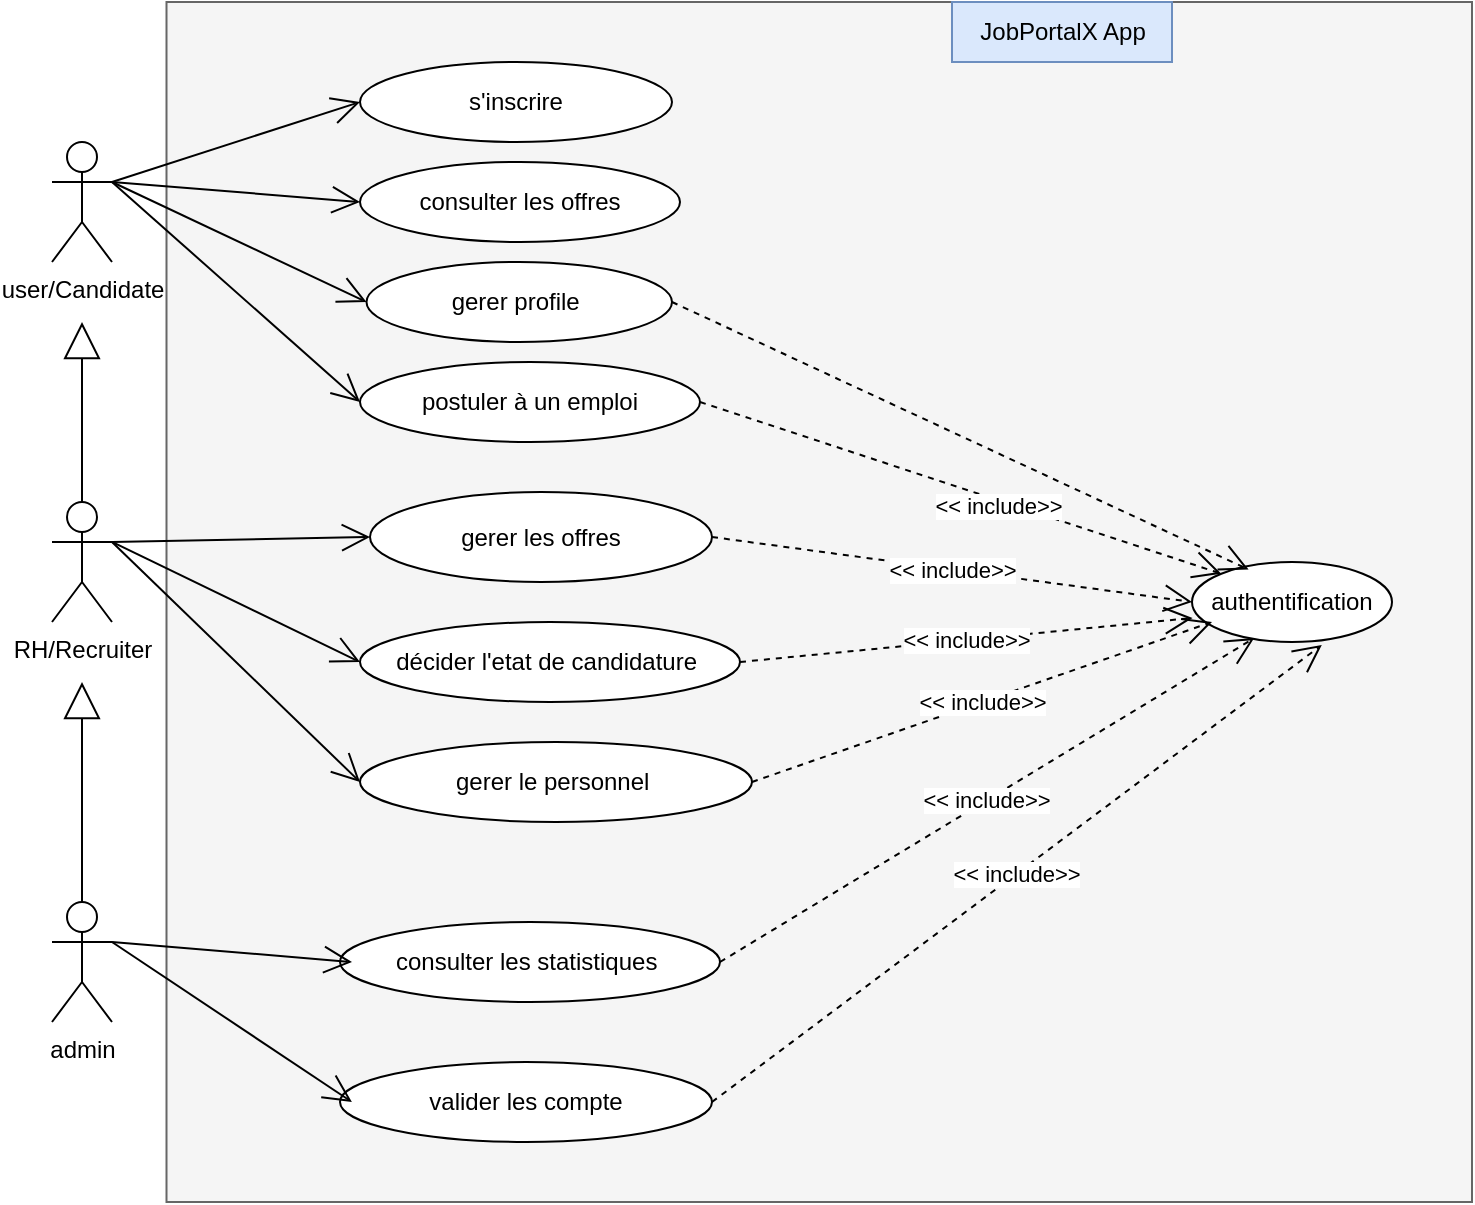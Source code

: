 <mxfile version="24.7.17" pages="2">
  <diagram name="use case global app JobPortalX" id="iNIUY8b1itgkKJhrxlP6">
    <mxGraphModel dx="1036" dy="678" grid="1" gridSize="10" guides="1" tooltips="1" connect="1" arrows="1" fold="1" page="1" pageScale="1" pageWidth="827" pageHeight="1169" math="0" shadow="0">
      <root>
        <mxCell id="0" />
        <mxCell id="1" parent="0" />
        <mxCell id="9cV9WOGKG3hOa9NewDHu-52" value="" style="whiteSpace=wrap;html=1;align=center;fillColor=#f5f5f5;fontColor=#333333;strokeColor=#666666;" parent="1" vertex="1">
          <mxGeometry x="116.25" y="50" width="652.75" height="600" as="geometry" />
        </mxCell>
        <mxCell id="9cV9WOGKG3hOa9NewDHu-1" value="gerer les offres" style="ellipse;whiteSpace=wrap;html=1;" parent="1" vertex="1">
          <mxGeometry x="218" y="295" width="171" height="45" as="geometry" />
        </mxCell>
        <mxCell id="9cV9WOGKG3hOa9NewDHu-6" value="RH/Recruiter" style="shape=umlActor;verticalLabelPosition=bottom;verticalAlign=top;html=1;outlineConnect=0;" parent="1" vertex="1">
          <mxGeometry x="59" y="300" width="30" height="60" as="geometry" />
        </mxCell>
        <mxCell id="9cV9WOGKG3hOa9NewDHu-7" value="user/Candidate" style="shape=umlActor;verticalLabelPosition=bottom;verticalAlign=top;html=1;outlineConnect=0;" parent="1" vertex="1">
          <mxGeometry x="59" y="120" width="30" height="60" as="geometry" />
        </mxCell>
        <mxCell id="9cV9WOGKG3hOa9NewDHu-8" value="admin" style="shape=umlActor;verticalLabelPosition=bottom;verticalAlign=top;html=1;outlineConnect=0;" parent="1" vertex="1">
          <mxGeometry x="59" y="500" width="30" height="60" as="geometry" />
        </mxCell>
        <mxCell id="9cV9WOGKG3hOa9NewDHu-12" value="décider l&#39;etat de candidature&amp;nbsp;" style="ellipse;whiteSpace=wrap;html=1;align=center;" parent="1" vertex="1">
          <mxGeometry x="213" y="360" width="190" height="40" as="geometry" />
        </mxCell>
        <mxCell id="9cV9WOGKG3hOa9NewDHu-13" value="gerer profile&amp;nbsp;" style="ellipse;whiteSpace=wrap;html=1;align=center;" parent="1" vertex="1">
          <mxGeometry x="216.25" y="180" width="152.75" height="40" as="geometry" />
        </mxCell>
        <mxCell id="9cV9WOGKG3hOa9NewDHu-17" value="" style="endArrow=open;endFill=1;endSize=12;html=1;rounded=0;entryX=0;entryY=0.5;entryDx=0;entryDy=0;" parent="1" target="9cV9WOGKG3hOa9NewDHu-13" edge="1">
          <mxGeometry width="160" relative="1" as="geometry">
            <mxPoint x="89" y="140" as="sourcePoint" />
            <mxPoint x="449" y="240" as="targetPoint" />
          </mxGeometry>
        </mxCell>
        <mxCell id="9cV9WOGKG3hOa9NewDHu-19" value="" style="endArrow=open;endFill=1;endSize=12;html=1;rounded=0;entryX=0;entryY=0.5;entryDx=0;entryDy=0;exitX=1;exitY=0.333;exitDx=0;exitDy=0;exitPerimeter=0;" parent="1" source="9cV9WOGKG3hOa9NewDHu-6" target="9cV9WOGKG3hOa9NewDHu-1" edge="1">
          <mxGeometry width="160" relative="1" as="geometry">
            <mxPoint x="99" y="320" as="sourcePoint" />
            <mxPoint x="449" y="240" as="targetPoint" />
          </mxGeometry>
        </mxCell>
        <mxCell id="9cV9WOGKG3hOa9NewDHu-20" value="" style="endArrow=open;endFill=1;endSize=12;html=1;rounded=0;exitX=1;exitY=0.333;exitDx=0;exitDy=0;exitPerimeter=0;entryX=0;entryY=0.5;entryDx=0;entryDy=0;" parent="1" source="9cV9WOGKG3hOa9NewDHu-6" target="9cV9WOGKG3hOa9NewDHu-12" edge="1">
          <mxGeometry width="160" relative="1" as="geometry">
            <mxPoint x="289" y="240" as="sourcePoint" />
            <mxPoint x="449" y="240" as="targetPoint" />
          </mxGeometry>
        </mxCell>
        <mxCell id="9cV9WOGKG3hOa9NewDHu-24" value="consulter les offres" style="ellipse;whiteSpace=wrap;html=1;align=center;" parent="1" vertex="1">
          <mxGeometry x="213" y="130" width="160" height="40" as="geometry" />
        </mxCell>
        <mxCell id="9cV9WOGKG3hOa9NewDHu-25" value="postuler à un emploi" style="ellipse;whiteSpace=wrap;html=1;align=center;" parent="1" vertex="1">
          <mxGeometry x="213" y="230" width="170" height="40" as="geometry" />
        </mxCell>
        <mxCell id="9cV9WOGKG3hOa9NewDHu-26" value="" style="endArrow=open;endFill=1;endSize=12;html=1;rounded=0;entryX=0;entryY=0.5;entryDx=0;entryDy=0;exitX=1;exitY=0.333;exitDx=0;exitDy=0;exitPerimeter=0;" parent="1" source="9cV9WOGKG3hOa9NewDHu-7" target="9cV9WOGKG3hOa9NewDHu-24" edge="1">
          <mxGeometry width="160" relative="1" as="geometry">
            <mxPoint x="89" y="150" as="sourcePoint" />
            <mxPoint x="449" y="340" as="targetPoint" />
          </mxGeometry>
        </mxCell>
        <mxCell id="9cV9WOGKG3hOa9NewDHu-27" value="" style="endArrow=open;endFill=1;endSize=12;html=1;rounded=0;entryX=0;entryY=0.5;entryDx=0;entryDy=0;exitX=1;exitY=0.333;exitDx=0;exitDy=0;exitPerimeter=0;" parent="1" source="9cV9WOGKG3hOa9NewDHu-7" target="9cV9WOGKG3hOa9NewDHu-25" edge="1">
          <mxGeometry width="160" relative="1" as="geometry">
            <mxPoint x="89" y="150" as="sourcePoint" />
            <mxPoint x="449" y="340" as="targetPoint" />
          </mxGeometry>
        </mxCell>
        <mxCell id="9cV9WOGKG3hOa9NewDHu-28" value="gerer le personnel&amp;nbsp;" style="ellipse;whiteSpace=wrap;html=1;" parent="1" vertex="1">
          <mxGeometry x="213" y="420" width="196" height="40" as="geometry" />
        </mxCell>
        <mxCell id="9cV9WOGKG3hOa9NewDHu-29" value="" style="endArrow=open;endFill=1;endSize=12;html=1;rounded=0;exitX=1;exitY=0.333;exitDx=0;exitDy=0;exitPerimeter=0;entryX=0;entryY=0.5;entryDx=0;entryDy=0;" parent="1" source="9cV9WOGKG3hOa9NewDHu-6" target="9cV9WOGKG3hOa9NewDHu-28" edge="1">
          <mxGeometry width="160" relative="1" as="geometry">
            <mxPoint x="289" y="440" as="sourcePoint" />
            <mxPoint x="449" y="440" as="targetPoint" />
          </mxGeometry>
        </mxCell>
        <mxCell id="9cV9WOGKG3hOa9NewDHu-30" value="consulter les statistiques&amp;nbsp;" style="ellipse;whiteSpace=wrap;html=1;align=center;" parent="1" vertex="1">
          <mxGeometry x="203" y="510" width="190" height="40" as="geometry" />
        </mxCell>
        <mxCell id="9cV9WOGKG3hOa9NewDHu-31" value="s&#39;inscrire" style="ellipse;whiteSpace=wrap;html=1;align=center;" parent="1" vertex="1">
          <mxGeometry x="213" y="80" width="156" height="40" as="geometry" />
        </mxCell>
        <mxCell id="9cV9WOGKG3hOa9NewDHu-32" value="valider les compte" style="ellipse;whiteSpace=wrap;html=1;align=center;" parent="1" vertex="1">
          <mxGeometry x="203" y="580" width="186" height="40" as="geometry" />
        </mxCell>
        <mxCell id="9cV9WOGKG3hOa9NewDHu-33" value="" style="endArrow=open;endFill=1;endSize=12;html=1;rounded=0;entryX=0;entryY=0.5;entryDx=0;entryDy=0;exitX=1;exitY=0.333;exitDx=0;exitDy=0;exitPerimeter=0;" parent="1" source="9cV9WOGKG3hOa9NewDHu-7" target="9cV9WOGKG3hOa9NewDHu-31" edge="1">
          <mxGeometry width="160" relative="1" as="geometry">
            <mxPoint x="89" y="150" as="sourcePoint" />
            <mxPoint x="449" y="540" as="targetPoint" />
          </mxGeometry>
        </mxCell>
        <mxCell id="9cV9WOGKG3hOa9NewDHu-34" value="" style="endArrow=open;endFill=1;endSize=12;html=1;rounded=0;exitX=1;exitY=0.333;exitDx=0;exitDy=0;exitPerimeter=0;" parent="1" source="9cV9WOGKG3hOa9NewDHu-8" edge="1">
          <mxGeometry width="160" relative="1" as="geometry">
            <mxPoint x="289" y="540" as="sourcePoint" />
            <mxPoint x="209" y="530" as="targetPoint" />
          </mxGeometry>
        </mxCell>
        <mxCell id="9cV9WOGKG3hOa9NewDHu-35" value="" style="endArrow=open;endFill=1;endSize=12;html=1;rounded=0;entryX=0.032;entryY=0.5;entryDx=0;entryDy=0;entryPerimeter=0;exitX=1;exitY=0.333;exitDx=0;exitDy=0;exitPerimeter=0;" parent="1" source="9cV9WOGKG3hOa9NewDHu-8" target="9cV9WOGKG3hOa9NewDHu-32" edge="1">
          <mxGeometry width="160" relative="1" as="geometry">
            <mxPoint x="89" y="530" as="sourcePoint" />
            <mxPoint x="199" y="590" as="targetPoint" />
          </mxGeometry>
        </mxCell>
        <mxCell id="9cV9WOGKG3hOa9NewDHu-36" value="authentification" style="ellipse;whiteSpace=wrap;html=1;" parent="1" vertex="1">
          <mxGeometry x="629" y="330" width="100" height="40" as="geometry" />
        </mxCell>
        <mxCell id="9cV9WOGKG3hOa9NewDHu-37" value="&amp;lt;&amp;lt; include&amp;gt;&amp;gt;" style="endArrow=open;endSize=12;dashed=1;html=1;rounded=0;exitX=1;exitY=0.5;exitDx=0;exitDy=0;entryX=0;entryY=0;entryDx=0;entryDy=0;" parent="1" source="9cV9WOGKG3hOa9NewDHu-25" target="9cV9WOGKG3hOa9NewDHu-36" edge="1">
          <mxGeometry x="0.15" y="-3" width="160" relative="1" as="geometry">
            <mxPoint x="439" y="365" as="sourcePoint" />
            <mxPoint x="499" y="280" as="targetPoint" />
            <mxPoint as="offset" />
          </mxGeometry>
        </mxCell>
        <mxCell id="9cV9WOGKG3hOa9NewDHu-39" value="" style="endArrow=open;endSize=12;dashed=1;html=1;rounded=0;exitX=1;exitY=0.5;exitDx=0;exitDy=0;entryX=0.283;entryY=0.094;entryDx=0;entryDy=0;entryPerimeter=0;" parent="1" source="9cV9WOGKG3hOa9NewDHu-13" target="9cV9WOGKG3hOa9NewDHu-36" edge="1">
          <mxGeometry width="160" relative="1" as="geometry">
            <mxPoint x="289" y="440" as="sourcePoint" />
            <mxPoint x="449" y="440" as="targetPoint" />
          </mxGeometry>
        </mxCell>
        <mxCell id="9cV9WOGKG3hOa9NewDHu-41" value="&amp;lt;&amp;lt; include&amp;gt;&amp;gt;" style="endArrow=open;endSize=12;dashed=1;html=1;rounded=0;exitX=1;exitY=0.5;exitDx=0;exitDy=0;entryX=0;entryY=0.5;entryDx=0;entryDy=0;" parent="1" source="9cV9WOGKG3hOa9NewDHu-1" target="9cV9WOGKG3hOa9NewDHu-36" edge="1">
          <mxGeometry width="160" relative="1" as="geometry">
            <mxPoint x="393" y="260" as="sourcePoint" />
            <mxPoint x="509" y="290" as="targetPoint" />
          </mxGeometry>
        </mxCell>
        <mxCell id="9cV9WOGKG3hOa9NewDHu-42" value="&amp;lt;&amp;lt; include&amp;gt;&amp;gt;" style="endArrow=open;endSize=12;dashed=1;html=1;rounded=0;exitX=1;exitY=0.5;exitDx=0;exitDy=0;entryX=0.003;entryY=0.7;entryDx=0;entryDy=0;entryPerimeter=0;" parent="1" source="9cV9WOGKG3hOa9NewDHu-12" target="9cV9WOGKG3hOa9NewDHu-36" edge="1">
          <mxGeometry width="160" relative="1" as="geometry">
            <mxPoint x="403" y="270" as="sourcePoint" />
            <mxPoint x="519" y="300" as="targetPoint" />
          </mxGeometry>
        </mxCell>
        <mxCell id="9cV9WOGKG3hOa9NewDHu-43" value="&amp;lt;&amp;lt; include&amp;gt;&amp;gt;" style="endArrow=open;endSize=12;dashed=1;html=1;rounded=0;exitX=1;exitY=0.5;exitDx=0;exitDy=0;" parent="1" source="9cV9WOGKG3hOa9NewDHu-28" edge="1">
          <mxGeometry width="160" relative="1" as="geometry">
            <mxPoint x="413" y="280" as="sourcePoint" />
            <mxPoint x="639" y="360" as="targetPoint" />
          </mxGeometry>
        </mxCell>
        <mxCell id="9cV9WOGKG3hOa9NewDHu-44" value="&amp;lt;&amp;lt; include&amp;gt;&amp;gt;" style="endArrow=open;endSize=12;dashed=1;html=1;rounded=0;exitX=1;exitY=0.5;exitDx=0;exitDy=0;entryX=0.311;entryY=0.951;entryDx=0;entryDy=0;entryPerimeter=0;" parent="1" source="9cV9WOGKG3hOa9NewDHu-30" target="9cV9WOGKG3hOa9NewDHu-36" edge="1">
          <mxGeometry width="160" relative="1" as="geometry">
            <mxPoint x="423" y="290" as="sourcePoint" />
            <mxPoint x="559" y="330" as="targetPoint" />
          </mxGeometry>
        </mxCell>
        <mxCell id="9cV9WOGKG3hOa9NewDHu-45" value="&amp;lt;&amp;lt; include&amp;gt;&amp;gt;" style="endArrow=open;endSize=12;dashed=1;html=1;rounded=0;exitX=1;exitY=0.5;exitDx=0;exitDy=0;entryX=0.649;entryY=1.037;entryDx=0;entryDy=0;entryPerimeter=0;" parent="1" source="9cV9WOGKG3hOa9NewDHu-32" target="9cV9WOGKG3hOa9NewDHu-36" edge="1">
          <mxGeometry width="160" relative="1" as="geometry">
            <mxPoint x="433" y="300" as="sourcePoint" />
            <mxPoint x="549" y="330" as="targetPoint" />
          </mxGeometry>
        </mxCell>
        <mxCell id="9cV9WOGKG3hOa9NewDHu-46" value="" style="endArrow=block;endSize=16;endFill=0;html=1;rounded=0;exitX=0.5;exitY=0;exitDx=0;exitDy=0;exitPerimeter=0;" parent="1" source="9cV9WOGKG3hOa9NewDHu-6" edge="1">
          <mxGeometry width="160" relative="1" as="geometry">
            <mxPoint x="-6" y="249.5" as="sourcePoint" />
            <mxPoint x="74" y="210" as="targetPoint" />
          </mxGeometry>
        </mxCell>
        <mxCell id="9cV9WOGKG3hOa9NewDHu-48" value="" style="endArrow=block;endSize=16;endFill=0;html=1;rounded=0;exitX=0.5;exitY=0;exitDx=0;exitDy=0;exitPerimeter=0;" parent="1" source="9cV9WOGKG3hOa9NewDHu-8" edge="1">
          <mxGeometry width="160" relative="1" as="geometry">
            <mxPoint x="73.5" y="500" as="sourcePoint" />
            <mxPoint x="74" y="390" as="targetPoint" />
          </mxGeometry>
        </mxCell>
        <mxCell id="9cV9WOGKG3hOa9NewDHu-53" value="JobPortalX App" style="text;html=1;align=center;verticalAlign=middle;resizable=0;points=[];autosize=1;strokeColor=#6c8ebf;fillColor=#dae8fc;" parent="1" vertex="1">
          <mxGeometry x="509" y="50" width="110" height="30" as="geometry" />
        </mxCell>
      </root>
    </mxGraphModel>
  </diagram>
  <diagram id="UMu-5LZ2VuvK_qh5HoGn" name="diagramme de classe">
    <mxGraphModel dx="1036" dy="678" grid="1" gridSize="10" guides="1" tooltips="1" connect="1" arrows="1" fold="1" page="1" pageScale="1" pageWidth="827" pageHeight="1169" math="0" shadow="0">
      <root>
        <mxCell id="0" />
        <mxCell id="1" parent="0" />
        <mxCell id="VMFRGQ2uggBaWj2ETDVq-1" value="User" style="swimlane;fontStyle=1;align=center;verticalAlign=top;childLayout=stackLayout;horizontal=1;startSize=26;horizontalStack=0;resizeParent=1;resizeParentMax=0;resizeLast=0;collapsible=1;marginBottom=0;whiteSpace=wrap;html=1;fillColor=#f8cecc;strokeColor=#b85450;" parent="1" vertex="1">
          <mxGeometry x="450" y="200" width="200" height="398" as="geometry" />
        </mxCell>
        <mxCell id="VMFRGQ2uggBaWj2ETDVq-2" value="- id : int" style="text;strokeColor=none;fillColor=none;align=left;verticalAlign=top;spacingLeft=4;spacingRight=4;overflow=hidden;rotatable=0;points=[[0,0.5],[1,0.5]];portConstraint=eastwest;whiteSpace=wrap;html=1;" parent="VMFRGQ2uggBaWj2ETDVq-1" vertex="1">
          <mxGeometry y="26" width="200" height="26" as="geometry" />
        </mxCell>
        <mxCell id="VMFRGQ2uggBaWj2ETDVq-5" value="- first_name : string" style="text;strokeColor=none;fillColor=none;align=left;verticalAlign=top;spacingLeft=4;spacingRight=4;overflow=hidden;rotatable=0;points=[[0,0.5],[1,0.5]];portConstraint=eastwest;whiteSpace=wrap;html=1;" parent="VMFRGQ2uggBaWj2ETDVq-1" vertex="1">
          <mxGeometry y="52" width="200" height="26" as="geometry" />
        </mxCell>
        <mxCell id="VMFRGQ2uggBaWj2ETDVq-7" value="- last_name : string" style="text;strokeColor=none;fillColor=none;align=left;verticalAlign=top;spacingLeft=4;spacingRight=4;overflow=hidden;rotatable=0;points=[[0,0.5],[1,0.5]];portConstraint=eastwest;whiteSpace=wrap;html=1;" parent="VMFRGQ2uggBaWj2ETDVq-1" vertex="1">
          <mxGeometry y="78" width="200" height="26" as="geometry" />
        </mxCell>
        <mxCell id="VMFRGQ2uggBaWj2ETDVq-6" value="- image : string" style="text;strokeColor=none;fillColor=none;align=left;verticalAlign=top;spacingLeft=4;spacingRight=4;overflow=hidden;rotatable=0;points=[[0,0.5],[1,0.5]];portConstraint=eastwest;whiteSpace=wrap;html=1;" parent="VMFRGQ2uggBaWj2ETDVq-1" vertex="1">
          <mxGeometry y="104" width="200" height="26" as="geometry" />
        </mxCell>
        <mxCell id="pH29gNvESW1b4C2UTaQz-4" value="-&amp;nbsp;Civility : enum { mr, mrs, ms}" style="text;strokeColor=none;fillColor=none;align=left;verticalAlign=top;spacingLeft=4;spacingRight=4;overflow=hidden;rotatable=0;points=[[0,0.5],[1,0.5]];portConstraint=eastwest;whiteSpace=wrap;html=1;" parent="VMFRGQ2uggBaWj2ETDVq-1" vertex="1">
          <mxGeometry y="130" width="200" height="26" as="geometry" />
        </mxCell>
        <mxCell id="_jsi2qAfOdc5hkqpZCn1-1" value="- cv : string" style="text;strokeColor=none;fillColor=none;align=left;verticalAlign=top;spacingLeft=4;spacingRight=4;overflow=hidden;rotatable=0;points=[[0,0.5],[1,0.5]];portConstraint=eastwest;whiteSpace=wrap;html=1;" parent="VMFRGQ2uggBaWj2ETDVq-1" vertex="1">
          <mxGeometry y="156" width="200" height="26" as="geometry" />
        </mxCell>
        <mxCell id="pH29gNvESW1b4C2UTaQz-5" value="- birthday : date" style="text;strokeColor=none;fillColor=none;align=left;verticalAlign=top;spacingLeft=4;spacingRight=4;overflow=hidden;rotatable=0;points=[[0,0.5],[1,0.5]];portConstraint=eastwest;whiteSpace=wrap;html=1;" parent="VMFRGQ2uggBaWj2ETDVq-1" vertex="1">
          <mxGeometry y="182" width="200" height="26" as="geometry" />
        </mxCell>
        <mxCell id="pH29gNvESW1b4C2UTaQz-6" value="- address : string" style="text;strokeColor=none;fillColor=none;align=left;verticalAlign=top;spacingLeft=4;spacingRight=4;overflow=hidden;rotatable=0;points=[[0,0.5],[1,0.5]];portConstraint=eastwest;whiteSpace=wrap;html=1;" parent="VMFRGQ2uggBaWj2ETDVq-1" vertex="1">
          <mxGeometry y="208" width="200" height="26" as="geometry" />
        </mxCell>
        <mxCell id="VMFRGQ2uggBaWj2ETDVq-8" value="- role : enum {user,admin,rh}" style="text;strokeColor=none;fillColor=none;align=left;verticalAlign=top;spacingLeft=4;spacingRight=4;overflow=hidden;rotatable=0;points=[[0,0.5],[1,0.5]];portConstraint=eastwest;whiteSpace=wrap;html=1;" parent="VMFRGQ2uggBaWj2ETDVq-1" vertex="1">
          <mxGeometry y="234" width="200" height="26" as="geometry" />
        </mxCell>
        <mxCell id="pH29gNvESW1b4C2UTaQz-1" value="- email : string" style="text;strokeColor=none;fillColor=none;align=left;verticalAlign=top;spacingLeft=4;spacingRight=4;overflow=hidden;rotatable=0;points=[[0,0.5],[1,0.5]];portConstraint=eastwest;whiteSpace=wrap;html=1;" parent="VMFRGQ2uggBaWj2ETDVq-1" vertex="1">
          <mxGeometry y="260" width="200" height="26" as="geometry" />
        </mxCell>
        <mxCell id="pH29gNvESW1b4C2UTaQz-2" value="- password : string" style="text;strokeColor=none;fillColor=none;align=left;verticalAlign=top;spacingLeft=4;spacingRight=4;overflow=hidden;rotatable=0;points=[[0,0.5],[1,0.5]];portConstraint=eastwest;whiteSpace=wrap;html=1;" parent="VMFRGQ2uggBaWj2ETDVq-1" vertex="1">
          <mxGeometry y="286" width="200" height="26" as="geometry" />
        </mxCell>
        <mxCell id="pH29gNvESW1b4C2UTaQz-3" value="-&amp;nbsp;createdAt : Date" style="text;strokeColor=none;fillColor=none;align=left;verticalAlign=top;spacingLeft=4;spacingRight=4;overflow=hidden;rotatable=0;points=[[0,0.5],[1,0.5]];portConstraint=eastwest;whiteSpace=wrap;html=1;" parent="VMFRGQ2uggBaWj2ETDVq-1" vertex="1">
          <mxGeometry y="312" width="200" height="26" as="geometry" />
        </mxCell>
        <mxCell id="VMFRGQ2uggBaWj2ETDVq-3" value="" style="line;strokeWidth=1;fillColor=none;align=left;verticalAlign=middle;spacingTop=-1;spacingLeft=3;spacingRight=3;rotatable=0;labelPosition=right;points=[];portConstraint=eastwest;strokeColor=inherit;" parent="VMFRGQ2uggBaWj2ETDVq-1" vertex="1">
          <mxGeometry y="338" width="200" height="8" as="geometry" />
        </mxCell>
        <mxCell id="VMFRGQ2uggBaWj2ETDVq-4" value="+ register()" style="text;strokeColor=none;fillColor=none;align=left;verticalAlign=top;spacingLeft=4;spacingRight=4;overflow=hidden;rotatable=0;points=[[0,0.5],[1,0.5]];portConstraint=eastwest;whiteSpace=wrap;html=1;" parent="VMFRGQ2uggBaWj2ETDVq-1" vertex="1">
          <mxGeometry y="346" width="200" height="26" as="geometry" />
        </mxCell>
        <mxCell id="pH29gNvESW1b4C2UTaQz-20" value="+ login()&amp;nbsp;" style="text;strokeColor=none;fillColor=none;align=left;verticalAlign=top;spacingLeft=4;spacingRight=4;overflow=hidden;rotatable=0;points=[[0,0.5],[1,0.5]];portConstraint=eastwest;whiteSpace=wrap;html=1;" parent="VMFRGQ2uggBaWj2ETDVq-1" vertex="1">
          <mxGeometry y="372" width="200" height="26" as="geometry" />
        </mxCell>
        <mxCell id="pH29gNvESW1b4C2UTaQz-7" value="Employee" style="swimlane;fontStyle=1;align=center;verticalAlign=top;childLayout=stackLayout;horizontal=1;startSize=26;horizontalStack=0;resizeParent=1;resizeParentMax=0;resizeLast=0;collapsible=1;marginBottom=0;whiteSpace=wrap;html=1;swimlaneFillColor=none;fillColor=#f8cecc;strokeColor=#b85450;" parent="1" vertex="1">
          <mxGeometry x="50" y="200" width="160" height="164" as="geometry" />
        </mxCell>
        <mxCell id="pH29gNvESW1b4C2UTaQz-8" value="- id : int" style="text;strokeColor=none;fillColor=none;align=left;verticalAlign=top;spacingLeft=4;spacingRight=4;overflow=hidden;rotatable=0;points=[[0,0.5],[1,0.5]];portConstraint=eastwest;whiteSpace=wrap;html=1;" parent="pH29gNvESW1b4C2UTaQz-7" vertex="1">
          <mxGeometry y="26" width="160" height="26" as="geometry" />
        </mxCell>
        <mxCell id="pH29gNvESW1b4C2UTaQz-13" value="-&amp;nbsp;company : string" style="text;strokeColor=none;fillColor=none;align=left;verticalAlign=top;spacingLeft=4;spacingRight=4;overflow=hidden;rotatable=0;points=[[0,0.5],[1,0.5]];portConstraint=eastwest;whiteSpace=wrap;html=1;" parent="pH29gNvESW1b4C2UTaQz-7" vertex="1">
          <mxGeometry y="52" width="160" height="26" as="geometry" />
        </mxCell>
        <mxCell id="JCWhsadqgJBQCSYU9s95-1" value="- description : string" style="text;strokeColor=none;fillColor=none;align=left;verticalAlign=top;spacingLeft=4;spacingRight=4;overflow=hidden;rotatable=0;points=[[0,0.5],[1,0.5]];portConstraint=eastwest;whiteSpace=wrap;html=1;" parent="pH29gNvESW1b4C2UTaQz-7" vertex="1">
          <mxGeometry y="78" width="160" height="26" as="geometry" />
        </mxCell>
        <mxCell id="pH29gNvESW1b4C2UTaQz-9" value="" style="line;strokeWidth=1;fillColor=none;align=left;verticalAlign=middle;spacingTop=-1;spacingLeft=3;spacingRight=3;rotatable=0;labelPosition=right;points=[];portConstraint=eastwest;strokeColor=inherit;" parent="pH29gNvESW1b4C2UTaQz-7" vertex="1">
          <mxGeometry y="104" width="160" height="8" as="geometry" />
        </mxCell>
        <mxCell id="pH29gNvESW1b4C2UTaQz-10" value="+ addJobPost()&amp;nbsp;" style="text;strokeColor=none;fillColor=none;align=left;verticalAlign=top;spacingLeft=4;spacingRight=4;overflow=hidden;rotatable=0;points=[[0,0.5],[1,0.5]];portConstraint=eastwest;whiteSpace=wrap;html=1;" parent="pH29gNvESW1b4C2UTaQz-7" vertex="1">
          <mxGeometry y="112" width="160" height="26" as="geometry" />
        </mxCell>
        <mxCell id="pH29gNvESW1b4C2UTaQz-22" value="+ editJobPost()&amp;nbsp; &amp;nbsp;" style="text;strokeColor=none;fillColor=none;align=left;verticalAlign=top;spacingLeft=4;spacingRight=4;overflow=hidden;rotatable=0;points=[[0,0.5],[1,0.5]];portConstraint=eastwest;whiteSpace=wrap;html=1;" parent="pH29gNvESW1b4C2UTaQz-7" vertex="1">
          <mxGeometry y="138" width="160" height="26" as="geometry" />
        </mxCell>
        <mxCell id="pH29gNvESW1b4C2UTaQz-14" value="Extends" style="endArrow=block;endSize=16;endFill=0;html=1;rounded=0;exitX=1.022;exitY=-0.069;exitDx=0;exitDy=0;entryX=-0.014;entryY=0.177;entryDx=0;entryDy=0;exitPerimeter=0;entryPerimeter=0;" parent="1" source="pH29gNvESW1b4C2UTaQz-13" target="VMFRGQ2uggBaWj2ETDVq-5" edge="1">
          <mxGeometry width="160" relative="1" as="geometry">
            <mxPoint x="330" y="550" as="sourcePoint" />
            <mxPoint x="490" y="550" as="targetPoint" />
          </mxGeometry>
        </mxCell>
        <mxCell id="pH29gNvESW1b4C2UTaQz-15" value="JobPost" style="swimlane;fontStyle=1;align=center;verticalAlign=top;childLayout=stackLayout;horizontal=1;startSize=26;horizontalStack=0;resizeParent=1;resizeParentMax=0;resizeLast=0;collapsible=1;marginBottom=0;whiteSpace=wrap;html=1;fillColor=#fff2cc;strokeColor=#d6b656;" parent="1" vertex="1">
          <mxGeometry x="80" y="400" width="160" height="316" as="geometry" />
        </mxCell>
        <mxCell id="pH29gNvESW1b4C2UTaQz-16" value="- id : int" style="text;strokeColor=none;fillColor=none;align=left;verticalAlign=top;spacingLeft=4;spacingRight=4;overflow=hidden;rotatable=0;points=[[0,0.5],[1,0.5]];portConstraint=eastwest;whiteSpace=wrap;html=1;" parent="pH29gNvESW1b4C2UTaQz-15" vertex="1">
          <mxGeometry y="26" width="160" height="26" as="geometry" />
        </mxCell>
        <mxCell id="pH29gNvESW1b4C2UTaQz-24" value="- title: String&amp;nbsp;&amp;nbsp;" style="text;strokeColor=none;fillColor=none;align=left;verticalAlign=top;spacingLeft=4;spacingRight=4;overflow=hidden;rotatable=0;points=[[0,0.5],[1,0.5]];portConstraint=eastwest;whiteSpace=wrap;html=1;" parent="pH29gNvESW1b4C2UTaQz-15" vertex="1">
          <mxGeometry y="52" width="160" height="26" as="geometry" />
        </mxCell>
        <mxCell id="pH29gNvESW1b4C2UTaQz-23" value="- description: String&amp;nbsp;" style="text;strokeColor=none;fillColor=none;align=left;verticalAlign=top;spacingLeft=4;spacingRight=4;overflow=hidden;rotatable=0;points=[[0,0.5],[1,0.5]];portConstraint=eastwest;whiteSpace=wrap;html=1;" parent="pH29gNvESW1b4C2UTaQz-15" vertex="1">
          <mxGeometry y="78" width="160" height="26" as="geometry" />
        </mxCell>
        <mxCell id="pH29gNvESW1b4C2UTaQz-34" value="-&amp;nbsp;Mission :&amp;nbsp; string" style="text;strokeColor=none;fillColor=none;align=left;verticalAlign=top;spacingLeft=4;spacingRight=4;overflow=hidden;rotatable=0;points=[[0,0.5],[1,0.5]];portConstraint=eastwest;whiteSpace=wrap;html=1;" parent="pH29gNvESW1b4C2UTaQz-15" vertex="1">
          <mxGeometry y="104" width="160" height="26" as="geometry" />
        </mxCell>
        <mxCell id="pH29gNvESW1b4C2UTaQz-25" value="- requirements: string" style="text;strokeColor=none;fillColor=none;align=left;verticalAlign=top;spacingLeft=4;spacingRight=4;overflow=hidden;rotatable=0;points=[[0,0.5],[1,0.5]];portConstraint=eastwest;whiteSpace=wrap;html=1;" parent="pH29gNvESW1b4C2UTaQz-15" vertex="1">
          <mxGeometry y="130" width="160" height="22" as="geometry" />
        </mxCell>
        <mxCell id="pH29gNvESW1b4C2UTaQz-37" value="- end_date : date" style="text;strokeColor=none;fillColor=none;align=left;verticalAlign=top;spacingLeft=4;spacingRight=4;overflow=hidden;rotatable=0;points=[[0,0.5],[1,0.5]];portConstraint=eastwest;whiteSpace=wrap;html=1;" parent="pH29gNvESW1b4C2UTaQz-15" vertex="1">
          <mxGeometry y="152" width="160" height="26" as="geometry" />
        </mxCell>
        <mxCell id="pH29gNvESW1b4C2UTaQz-26" value="- location: String" style="text;strokeColor=none;fillColor=none;align=left;verticalAlign=top;spacingLeft=4;spacingRight=4;overflow=hidden;rotatable=0;points=[[0,0.5],[1,0.5]];portConstraint=eastwest;whiteSpace=wrap;html=1;" parent="pH29gNvESW1b4C2UTaQz-15" vertex="1">
          <mxGeometry y="178" width="160" height="26" as="geometry" />
        </mxCell>
        <mxCell id="pH29gNvESW1b4C2UTaQz-27" value="- id_employee : int" style="text;strokeColor=none;fillColor=none;align=left;verticalAlign=top;spacingLeft=4;spacingRight=4;overflow=hidden;rotatable=0;points=[[0,0.5],[1,0.5]];portConstraint=eastwest;whiteSpace=wrap;html=1;" parent="pH29gNvESW1b4C2UTaQz-15" vertex="1">
          <mxGeometry y="204" width="160" height="26" as="geometry" />
        </mxCell>
        <mxCell id="pH29gNvESW1b4C2UTaQz-28" value="- createdAt: Date" style="text;strokeColor=none;fillColor=none;align=left;verticalAlign=top;spacingLeft=4;spacingRight=4;overflow=hidden;rotatable=0;points=[[0,0.5],[1,0.5]];portConstraint=eastwest;whiteSpace=wrap;html=1;" parent="pH29gNvESW1b4C2UTaQz-15" vertex="1">
          <mxGeometry y="230" width="160" height="26" as="geometry" />
        </mxCell>
        <mxCell id="pH29gNvESW1b4C2UTaQz-17" value="" style="line;strokeWidth=1;fillColor=none;align=left;verticalAlign=middle;spacingTop=-1;spacingLeft=3;spacingRight=3;rotatable=0;labelPosition=right;points=[];portConstraint=eastwest;strokeColor=inherit;" parent="pH29gNvESW1b4C2UTaQz-15" vertex="1">
          <mxGeometry y="256" width="160" height="8" as="geometry" />
        </mxCell>
        <mxCell id="pH29gNvESW1b4C2UTaQz-18" value="+ createJob()" style="text;strokeColor=none;fillColor=none;align=left;verticalAlign=top;spacingLeft=4;spacingRight=4;overflow=hidden;rotatable=0;points=[[0,0.5],[1,0.5]];portConstraint=eastwest;whiteSpace=wrap;html=1;" parent="pH29gNvESW1b4C2UTaQz-15" vertex="1">
          <mxGeometry y="264" width="160" height="26" as="geometry" />
        </mxCell>
        <mxCell id="pH29gNvESW1b4C2UTaQz-29" value="+ updateJob()" style="text;strokeColor=none;fillColor=none;align=left;verticalAlign=top;spacingLeft=4;spacingRight=4;overflow=hidden;rotatable=0;points=[[0,0.5],[1,0.5]];portConstraint=eastwest;whiteSpace=wrap;html=1;" parent="pH29gNvESW1b4C2UTaQz-15" vertex="1">
          <mxGeometry y="290" width="160" height="26" as="geometry" />
        </mxCell>
        <mxCell id="pH29gNvESW1b4C2UTaQz-30" value="" style="endArrow=open;endFill=1;endSize=12;html=1;rounded=0;exitX=1;exitY=0.5;exitDx=0;exitDy=0;entryX=1.017;entryY=0.823;entryDx=0;entryDy=0;entryPerimeter=0;" parent="1" source="JCWhsadqgJBQCSYU9s95-1" target="pH29gNvESW1b4C2UTaQz-34" edge="1">
          <mxGeometry width="160" relative="1" as="geometry">
            <mxPoint x="330" y="650" as="sourcePoint" />
            <mxPoint x="490" y="650" as="targetPoint" />
            <Array as="points">
              <mxPoint x="280" y="400" />
            </Array>
          </mxGeometry>
        </mxCell>
        <mxCell id="pH29gNvESW1b4C2UTaQz-31" value="1" style="edgeLabel;html=1;align=center;verticalAlign=middle;resizable=0;points=[];" parent="pH29gNvESW1b4C2UTaQz-30" vertex="1" connectable="0">
          <mxGeometry x="-0.723" relative="1" as="geometry">
            <mxPoint as="offset" />
          </mxGeometry>
        </mxCell>
        <mxCell id="pH29gNvESW1b4C2UTaQz-32" value="0..*" style="edgeLabel;html=1;align=center;verticalAlign=middle;resizable=0;points=[];" parent="pH29gNvESW1b4C2UTaQz-30" vertex="1" connectable="0">
          <mxGeometry x="0.644" y="-3" relative="1" as="geometry">
            <mxPoint as="offset" />
          </mxGeometry>
        </mxCell>
      </root>
    </mxGraphModel>
  </diagram>
</mxfile>
